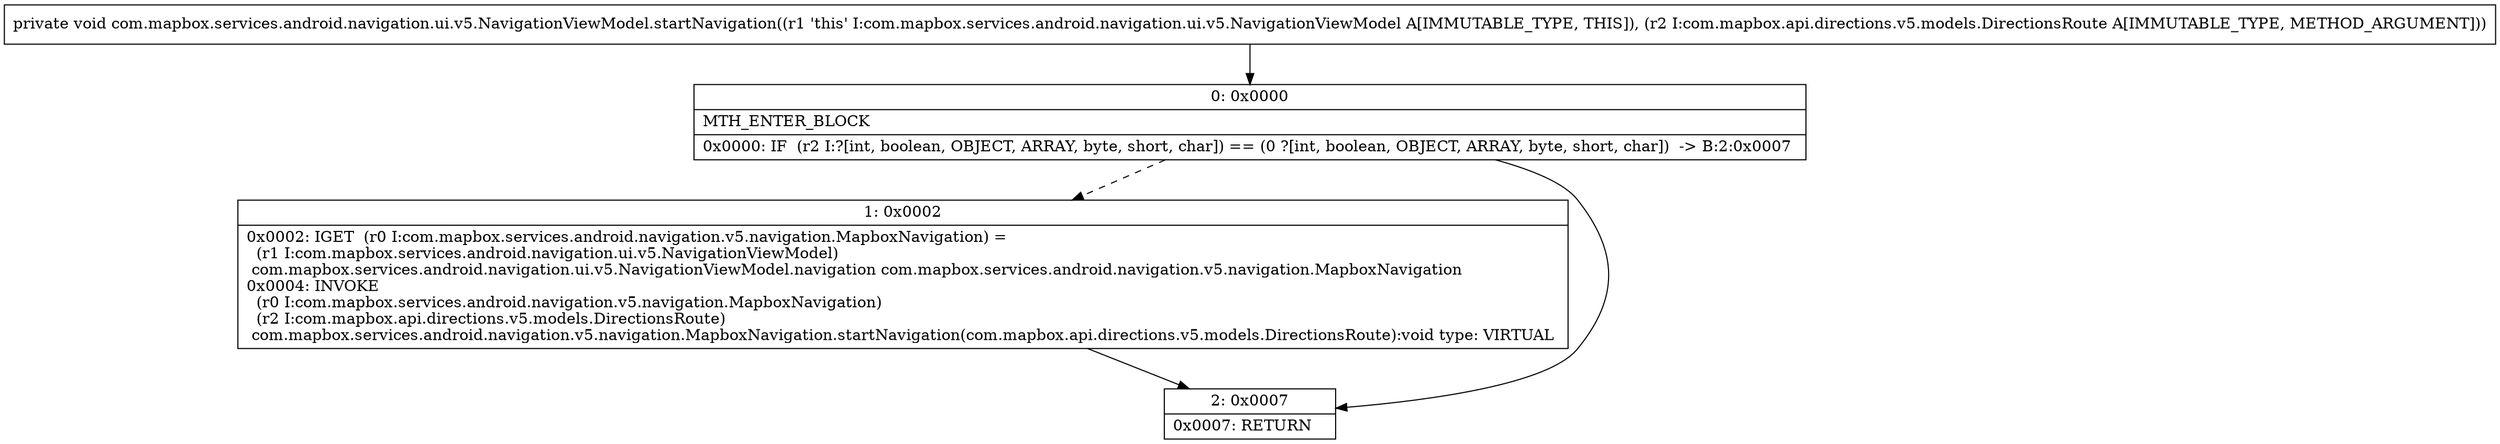 digraph "CFG forcom.mapbox.services.android.navigation.ui.v5.NavigationViewModel.startNavigation(Lcom\/mapbox\/api\/directions\/v5\/models\/DirectionsRoute;)V" {
Node_0 [shape=record,label="{0\:\ 0x0000|MTH_ENTER_BLOCK\l|0x0000: IF  (r2 I:?[int, boolean, OBJECT, ARRAY, byte, short, char]) == (0 ?[int, boolean, OBJECT, ARRAY, byte, short, char])  \-\> B:2:0x0007 \l}"];
Node_1 [shape=record,label="{1\:\ 0x0002|0x0002: IGET  (r0 I:com.mapbox.services.android.navigation.v5.navigation.MapboxNavigation) = \l  (r1 I:com.mapbox.services.android.navigation.ui.v5.NavigationViewModel)\l com.mapbox.services.android.navigation.ui.v5.NavigationViewModel.navigation com.mapbox.services.android.navigation.v5.navigation.MapboxNavigation \l0x0004: INVOKE  \l  (r0 I:com.mapbox.services.android.navigation.v5.navigation.MapboxNavigation)\l  (r2 I:com.mapbox.api.directions.v5.models.DirectionsRoute)\l com.mapbox.services.android.navigation.v5.navigation.MapboxNavigation.startNavigation(com.mapbox.api.directions.v5.models.DirectionsRoute):void type: VIRTUAL \l}"];
Node_2 [shape=record,label="{2\:\ 0x0007|0x0007: RETURN   \l}"];
MethodNode[shape=record,label="{private void com.mapbox.services.android.navigation.ui.v5.NavigationViewModel.startNavigation((r1 'this' I:com.mapbox.services.android.navigation.ui.v5.NavigationViewModel A[IMMUTABLE_TYPE, THIS]), (r2 I:com.mapbox.api.directions.v5.models.DirectionsRoute A[IMMUTABLE_TYPE, METHOD_ARGUMENT])) }"];
MethodNode -> Node_0;
Node_0 -> Node_1[style=dashed];
Node_0 -> Node_2;
Node_1 -> Node_2;
}

